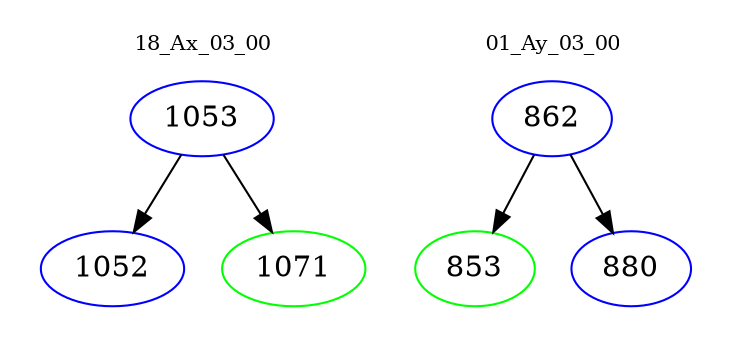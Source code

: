 digraph{
subgraph cluster_0 {
color = white
label = "18_Ax_03_00";
fontsize=10;
T0_1053 [label="1053", color="blue"]
T0_1053 -> T0_1052 [color="black"]
T0_1052 [label="1052", color="blue"]
T0_1053 -> T0_1071 [color="black"]
T0_1071 [label="1071", color="green"]
}
subgraph cluster_1 {
color = white
label = "01_Ay_03_00";
fontsize=10;
T1_862 [label="862", color="blue"]
T1_862 -> T1_853 [color="black"]
T1_853 [label="853", color="green"]
T1_862 -> T1_880 [color="black"]
T1_880 [label="880", color="blue"]
}
}
